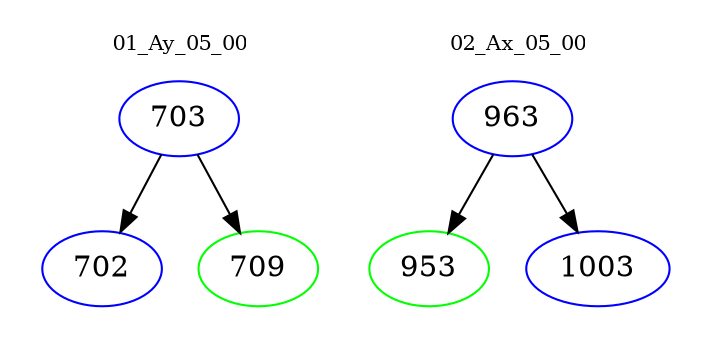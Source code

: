 digraph{
subgraph cluster_0 {
color = white
label = "01_Ay_05_00";
fontsize=10;
T0_703 [label="703", color="blue"]
T0_703 -> T0_702 [color="black"]
T0_702 [label="702", color="blue"]
T0_703 -> T0_709 [color="black"]
T0_709 [label="709", color="green"]
}
subgraph cluster_1 {
color = white
label = "02_Ax_05_00";
fontsize=10;
T1_963 [label="963", color="blue"]
T1_963 -> T1_953 [color="black"]
T1_953 [label="953", color="green"]
T1_963 -> T1_1003 [color="black"]
T1_1003 [label="1003", color="blue"]
}
}
